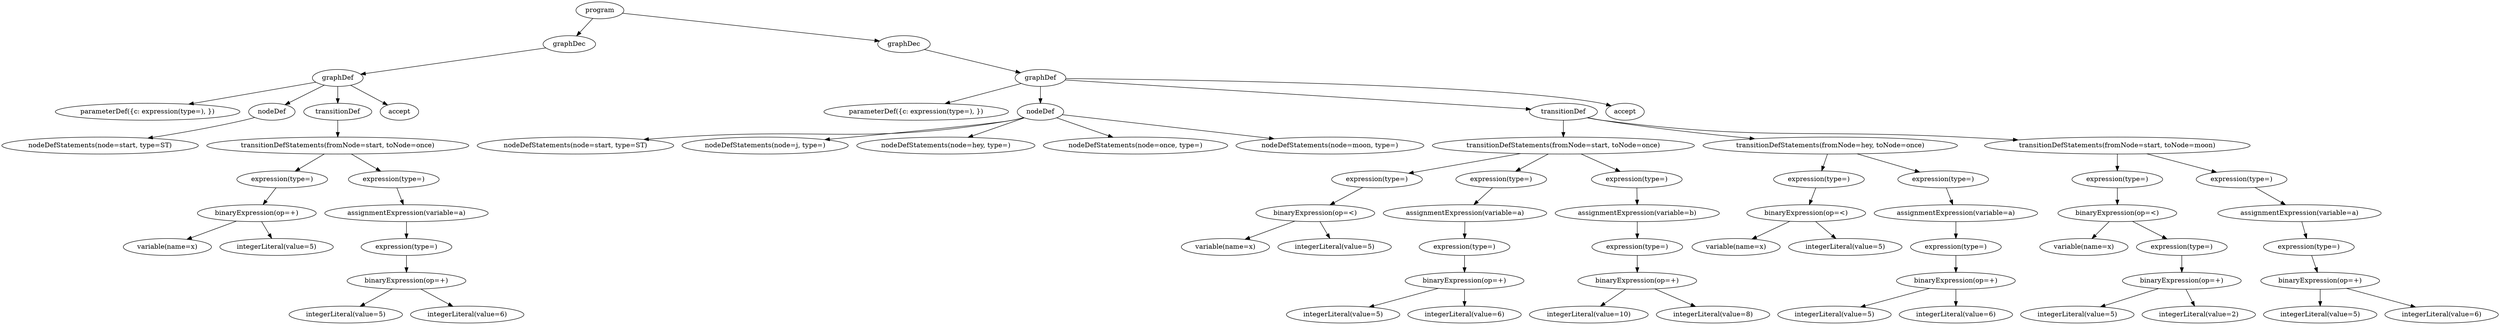 digraph AST {
    node0 [label="program"]
    node0 -> node1
    node1 [label="graphDec"]
    node1 -> node2
    node2 [label="graphDef"]
    node2 -> node3
    node3 [label="parameterDef({c: expression(type=), })"]
    node2 -> node4
    node4 [label="nodeDef"]
    node4 -> node5
    node5 [label="nodeDefStatements(node=start, type=ST)"]
    node2 -> node6
    node6 [label="transitionDef"]
    node6 -> node7
    node7 [label="transitionDefStatements(fromNode=start, toNode=once)"]
    node7 -> node8
    node8 [label="expression(type=)"]
    node8 -> node9
    node9 [label="binaryExpression(op=+)"]
    node9 -> node10
    node10 [label="variable(name=x)"]
    node9 -> node11
    node11 [label="integerLiteral(value=5)"]
    node7 -> node12
    node12 [label="expression(type=)"]
    node12 -> node13
    node13 [label="assignmentExpression(variable=a)"]
    node13 -> node14
    node14 [label="expression(type=)"]
    node14 -> node15
    node15 [label="binaryExpression(op=+)"]
    node15 -> node16
    node16 [label="integerLiteral(value=5)"]
    node15 -> node17
    node17 [label="integerLiteral(value=6)"]
    node2 -> node18
    node18 [label="accept"]
    node0 -> node19
    node19 [label="graphDec"]
    node19 -> node20
    node20 [label="graphDef"]
    node20 -> node21
    node21 [label="parameterDef({c: expression(type=), })"]
    node20 -> node22
    node22 [label="nodeDef"]
    node22 -> node23
    node23 [label="nodeDefStatements(node=start, type=ST)"]
    node22 -> node24
    node24 [label="nodeDefStatements(node=j, type=)"]
    node22 -> node25
    node25 [label="nodeDefStatements(node=hey, type=)"]
    node22 -> node26
    node26 [label="nodeDefStatements(node=once, type=)"]
    node22 -> node27
    node27 [label="nodeDefStatements(node=moon, type=)"]
    node20 -> node28
    node28 [label="transitionDef"]
    node28 -> node29
    node29 [label="transitionDefStatements(fromNode=start, toNode=once)"]
    node29 -> node30
    node30 [label="expression(type=)"]
    node30 -> node31
    node31 [label="binaryExpression(op=<)"]
    node31 -> node32
    node32 [label="variable(name=x)"]
    node31 -> node33
    node33 [label="integerLiteral(value=5)"]
    node29 -> node34
    node34 [label="expression(type=)"]
    node34 -> node35
    node35 [label="assignmentExpression(variable=a)"]
    node35 -> node36
    node36 [label="expression(type=)"]
    node36 -> node37
    node37 [label="binaryExpression(op=+)"]
    node37 -> node38
    node38 [label="integerLiteral(value=5)"]
    node37 -> node39
    node39 [label="integerLiteral(value=6)"]
    node29 -> node40
    node40 [label="expression(type=)"]
    node40 -> node41
    node41 [label="assignmentExpression(variable=b)"]
    node41 -> node42
    node42 [label="expression(type=)"]
    node42 -> node43
    node43 [label="binaryExpression(op=+)"]
    node43 -> node44
    node44 [label="integerLiteral(value=10)"]
    node43 -> node45
    node45 [label="integerLiteral(value=8)"]
    node28 -> node46
    node46 [label="transitionDefStatements(fromNode=hey, toNode=once)"]
    node46 -> node47
    node47 [label="expression(type=)"]
    node47 -> node48
    node48 [label="binaryExpression(op=<)"]
    node48 -> node49
    node49 [label="variable(name=x)"]
    node48 -> node50
    node50 [label="integerLiteral(value=5)"]
    node46 -> node51
    node51 [label="expression(type=)"]
    node51 -> node52
    node52 [label="assignmentExpression(variable=a)"]
    node52 -> node53
    node53 [label="expression(type=)"]
    node53 -> node54
    node54 [label="binaryExpression(op=+)"]
    node54 -> node55
    node55 [label="integerLiteral(value=5)"]
    node54 -> node56
    node56 [label="integerLiteral(value=6)"]
    node28 -> node57
    node57 [label="transitionDefStatements(fromNode=start, toNode=moon)"]
    node57 -> node58
    node58 [label="expression(type=)"]
    node58 -> node59
    node59 [label="binaryExpression(op=<)"]
    node59 -> node60
    node60 [label="variable(name=x)"]
    node59 -> node61
    node61 [label="expression(type=)"]
    node61 -> node62
    node62 [label="binaryExpression(op=+)"]
    node62 -> node63
    node63 [label="integerLiteral(value=5)"]
    node62 -> node64
    node64 [label="integerLiteral(value=2)"]
    node57 -> node65
    node65 [label="expression(type=)"]
    node65 -> node66
    node66 [label="assignmentExpression(variable=a)"]
    node66 -> node67
    node67 [label="expression(type=)"]
    node67 -> node68
    node68 [label="binaryExpression(op=+)"]
    node68 -> node69
    node69 [label="integerLiteral(value=5)"]
    node68 -> node70
    node70 [label="integerLiteral(value=6)"]
    node20 -> node71
    node71 [label="accept"]
}